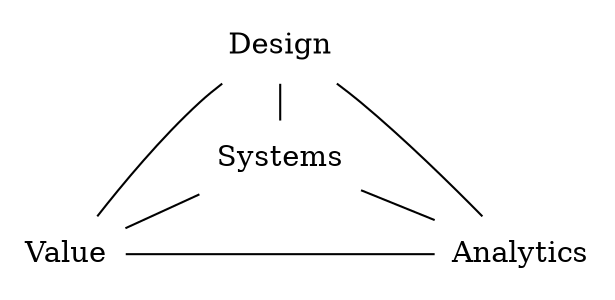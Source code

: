 graph G {

    rankdir=LR  

node [shape="plaintext"]

A [label="Value" group=1]
B [label="Design"]
C [label="Systems"]
D [label="Analytics" group=1]

 A -- B
 A -- C 
 A -- D 
 B -- C 
 B -- D
 C -- D

 {rank=same; A}
 {rank=same; B; C}
 {rank=same; D}


}